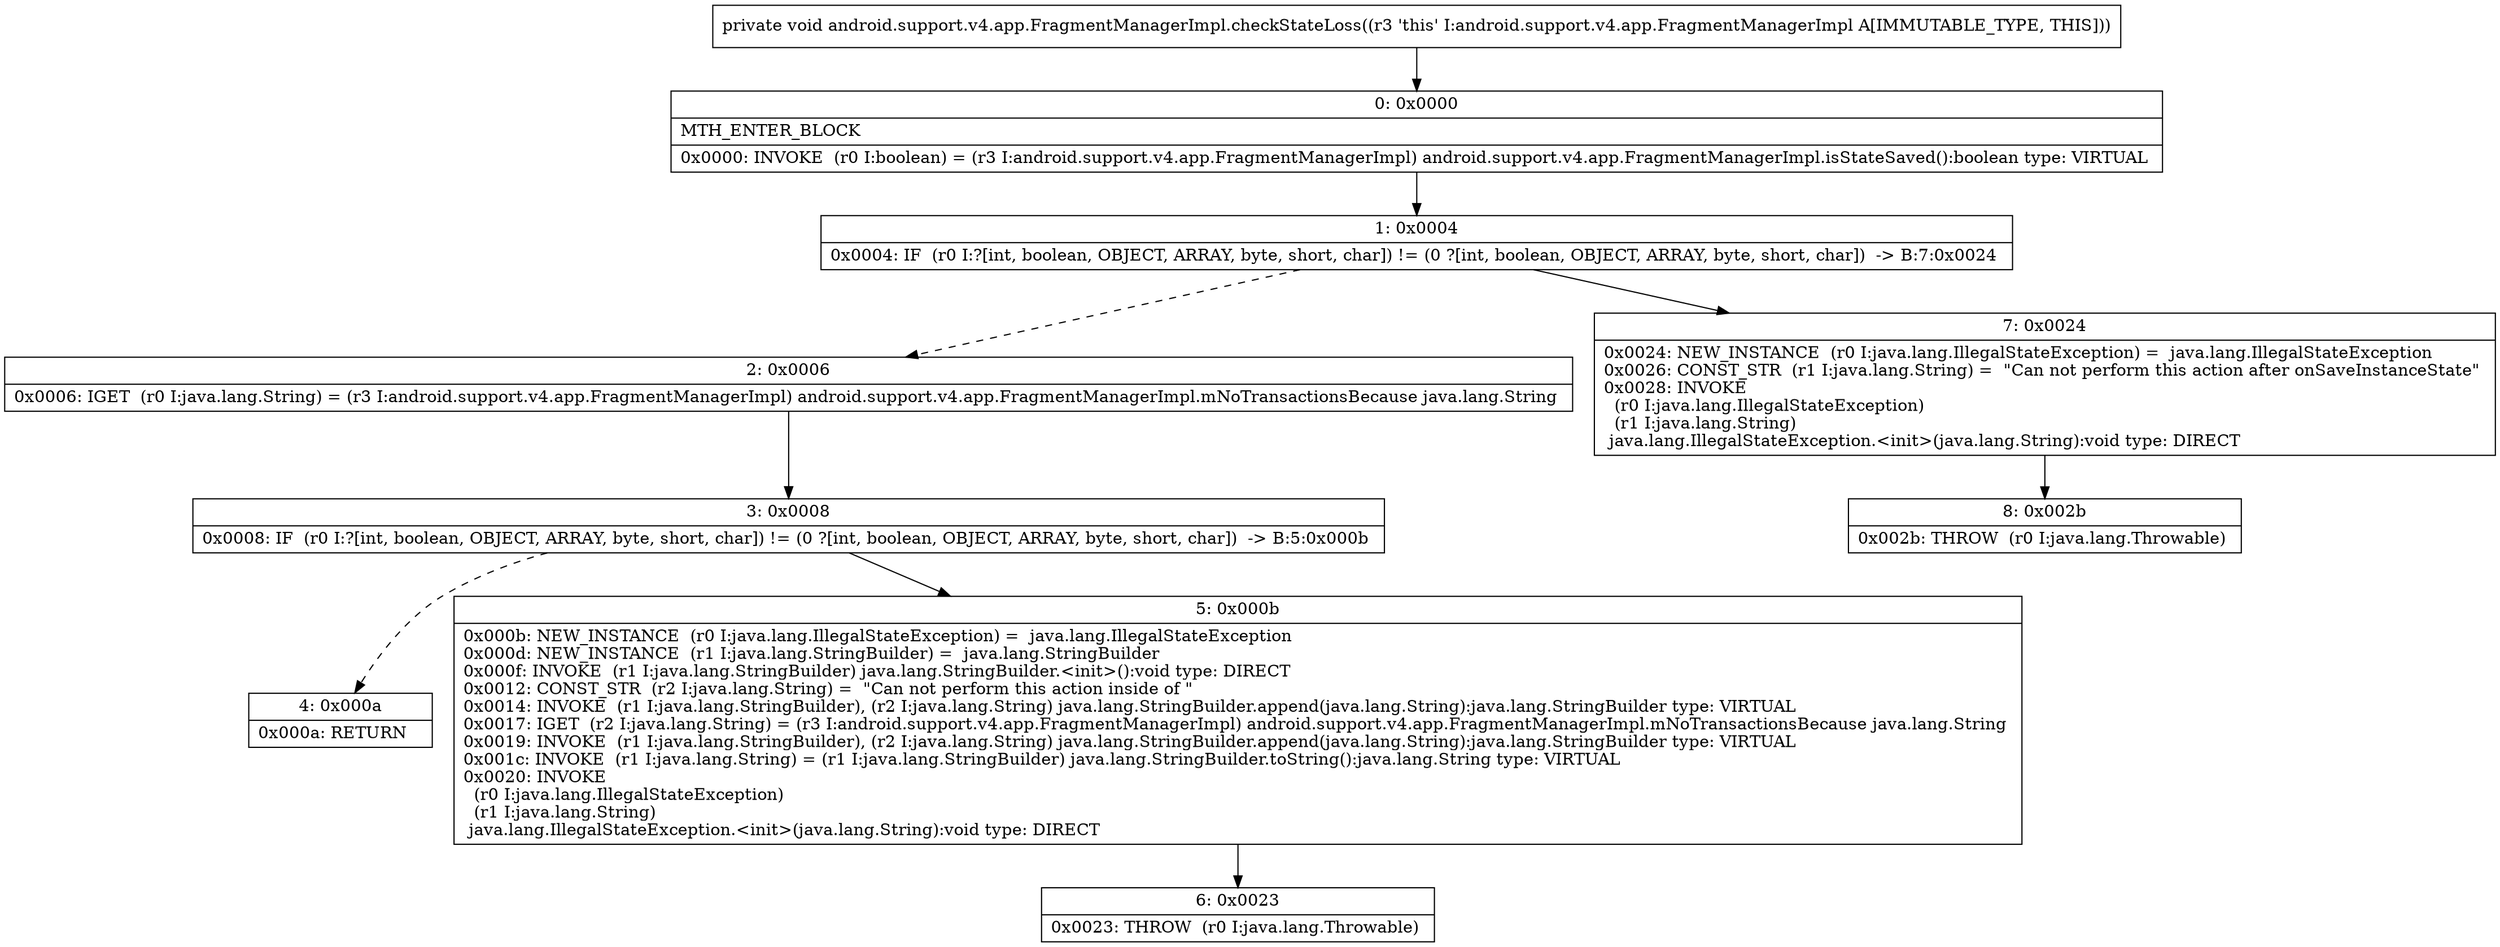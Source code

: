 digraph "CFG forandroid.support.v4.app.FragmentManagerImpl.checkStateLoss()V" {
Node_0 [shape=record,label="{0\:\ 0x0000|MTH_ENTER_BLOCK\l|0x0000: INVOKE  (r0 I:boolean) = (r3 I:android.support.v4.app.FragmentManagerImpl) android.support.v4.app.FragmentManagerImpl.isStateSaved():boolean type: VIRTUAL \l}"];
Node_1 [shape=record,label="{1\:\ 0x0004|0x0004: IF  (r0 I:?[int, boolean, OBJECT, ARRAY, byte, short, char]) != (0 ?[int, boolean, OBJECT, ARRAY, byte, short, char])  \-\> B:7:0x0024 \l}"];
Node_2 [shape=record,label="{2\:\ 0x0006|0x0006: IGET  (r0 I:java.lang.String) = (r3 I:android.support.v4.app.FragmentManagerImpl) android.support.v4.app.FragmentManagerImpl.mNoTransactionsBecause java.lang.String \l}"];
Node_3 [shape=record,label="{3\:\ 0x0008|0x0008: IF  (r0 I:?[int, boolean, OBJECT, ARRAY, byte, short, char]) != (0 ?[int, boolean, OBJECT, ARRAY, byte, short, char])  \-\> B:5:0x000b \l}"];
Node_4 [shape=record,label="{4\:\ 0x000a|0x000a: RETURN   \l}"];
Node_5 [shape=record,label="{5\:\ 0x000b|0x000b: NEW_INSTANCE  (r0 I:java.lang.IllegalStateException) =  java.lang.IllegalStateException \l0x000d: NEW_INSTANCE  (r1 I:java.lang.StringBuilder) =  java.lang.StringBuilder \l0x000f: INVOKE  (r1 I:java.lang.StringBuilder) java.lang.StringBuilder.\<init\>():void type: DIRECT \l0x0012: CONST_STR  (r2 I:java.lang.String) =  \"Can not perform this action inside of \" \l0x0014: INVOKE  (r1 I:java.lang.StringBuilder), (r2 I:java.lang.String) java.lang.StringBuilder.append(java.lang.String):java.lang.StringBuilder type: VIRTUAL \l0x0017: IGET  (r2 I:java.lang.String) = (r3 I:android.support.v4.app.FragmentManagerImpl) android.support.v4.app.FragmentManagerImpl.mNoTransactionsBecause java.lang.String \l0x0019: INVOKE  (r1 I:java.lang.StringBuilder), (r2 I:java.lang.String) java.lang.StringBuilder.append(java.lang.String):java.lang.StringBuilder type: VIRTUAL \l0x001c: INVOKE  (r1 I:java.lang.String) = (r1 I:java.lang.StringBuilder) java.lang.StringBuilder.toString():java.lang.String type: VIRTUAL \l0x0020: INVOKE  \l  (r0 I:java.lang.IllegalStateException)\l  (r1 I:java.lang.String)\l java.lang.IllegalStateException.\<init\>(java.lang.String):void type: DIRECT \l}"];
Node_6 [shape=record,label="{6\:\ 0x0023|0x0023: THROW  (r0 I:java.lang.Throwable) \l}"];
Node_7 [shape=record,label="{7\:\ 0x0024|0x0024: NEW_INSTANCE  (r0 I:java.lang.IllegalStateException) =  java.lang.IllegalStateException \l0x0026: CONST_STR  (r1 I:java.lang.String) =  \"Can not perform this action after onSaveInstanceState\" \l0x0028: INVOKE  \l  (r0 I:java.lang.IllegalStateException)\l  (r1 I:java.lang.String)\l java.lang.IllegalStateException.\<init\>(java.lang.String):void type: DIRECT \l}"];
Node_8 [shape=record,label="{8\:\ 0x002b|0x002b: THROW  (r0 I:java.lang.Throwable) \l}"];
MethodNode[shape=record,label="{private void android.support.v4.app.FragmentManagerImpl.checkStateLoss((r3 'this' I:android.support.v4.app.FragmentManagerImpl A[IMMUTABLE_TYPE, THIS])) }"];
MethodNode -> Node_0;
Node_0 -> Node_1;
Node_1 -> Node_2[style=dashed];
Node_1 -> Node_7;
Node_2 -> Node_3;
Node_3 -> Node_4[style=dashed];
Node_3 -> Node_5;
Node_5 -> Node_6;
Node_7 -> Node_8;
}

